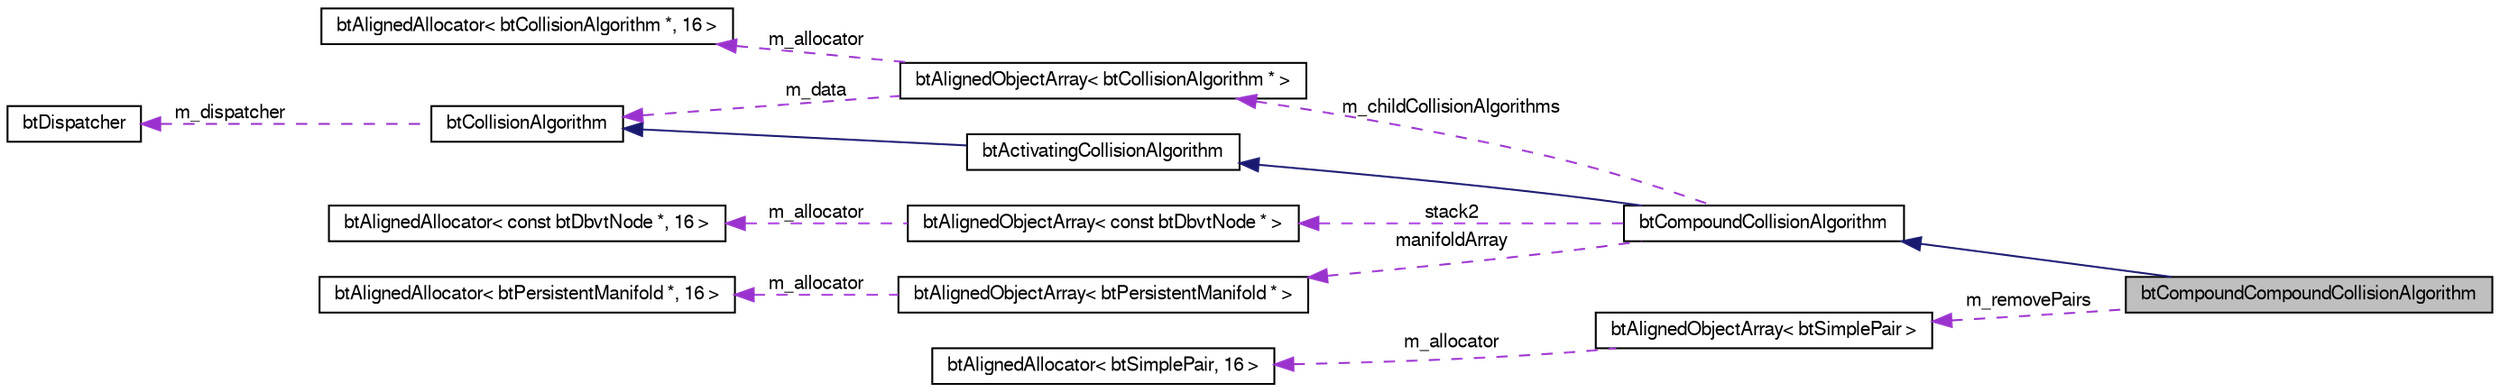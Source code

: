 digraph G
{
  bgcolor="transparent";
  edge [fontname="FreeSans",fontsize=10,labelfontname="FreeSans",labelfontsize=10];
  node [fontname="FreeSans",fontsize=10,shape=record];
  rankdir=LR;
  Node1 [label="btCompoundCompoundCollisionAlgorithm",height=0.2,width=0.4,color="black", fillcolor="grey75", style="filled" fontcolor="black"];
  Node2 -> Node1 [dir=back,color="midnightblue",fontsize=10,style="solid"];
  Node2 [label="btCompoundCollisionAlgorithm",height=0.2,width=0.4,color="black",URL="$classbt_compound_collision_algorithm.html",tooltip="btCompoundCollisionAlgorithm supports collision between CompoundCollisionShapes and..."];
  Node3 -> Node2 [dir=back,color="midnightblue",fontsize=10,style="solid"];
  Node3 [label="btActivatingCollisionAlgorithm",height=0.2,width=0.4,color="black",URL="$classbt_activating_collision_algorithm.html",tooltip="This class is not enabled yet (work-in-progress) to more aggressively activate objects..."];
  Node4 -> Node3 [dir=back,color="midnightblue",fontsize=10,style="solid"];
  Node4 [label="btCollisionAlgorithm",height=0.2,width=0.4,color="black",URL="$classbt_collision_algorithm.html"];
  Node5 -> Node4 [dir=back,color="darkorchid3",fontsize=10,style="dashed",label="m_dispatcher"];
  Node5 [label="btDispatcher",height=0.2,width=0.4,color="black",URL="$classbt_dispatcher.html"];
  Node6 -> Node2 [dir=back,color="darkorchid3",fontsize=10,style="dashed",label="stack2"];
  Node6 [label="btAlignedObjectArray\< const btDbvtNode * \>",height=0.2,width=0.4,color="black",URL="$classbt_aligned_object_array.html"];
  Node7 -> Node6 [dir=back,color="darkorchid3",fontsize=10,style="dashed",label="m_allocator"];
  Node7 [label="btAlignedAllocator\< const btDbvtNode *, 16 \>",height=0.2,width=0.4,color="black",URL="$classbt_aligned_allocator.html"];
  Node8 -> Node2 [dir=back,color="darkorchid3",fontsize=10,style="dashed",label="m_childCollisionAlgorithms"];
  Node8 [label="btAlignedObjectArray\< btCollisionAlgorithm * \>",height=0.2,width=0.4,color="black",URL="$classbt_aligned_object_array.html"];
  Node4 -> Node8 [dir=back,color="darkorchid3",fontsize=10,style="dashed",label="m_data"];
  Node9 -> Node8 [dir=back,color="darkorchid3",fontsize=10,style="dashed",label="m_allocator"];
  Node9 [label="btAlignedAllocator\< btCollisionAlgorithm *, 16 \>",height=0.2,width=0.4,color="black",URL="$classbt_aligned_allocator.html"];
  Node10 -> Node2 [dir=back,color="darkorchid3",fontsize=10,style="dashed",label="manifoldArray"];
  Node10 [label="btAlignedObjectArray\< btPersistentManifold * \>",height=0.2,width=0.4,color="black",URL="$classbt_aligned_object_array.html"];
  Node11 -> Node10 [dir=back,color="darkorchid3",fontsize=10,style="dashed",label="m_allocator"];
  Node11 [label="btAlignedAllocator\< btPersistentManifold *, 16 \>",height=0.2,width=0.4,color="black",URL="$classbt_aligned_allocator.html"];
  Node12 -> Node1 [dir=back,color="darkorchid3",fontsize=10,style="dashed",label="m_removePairs"];
  Node12 [label="btAlignedObjectArray\< btSimplePair \>",height=0.2,width=0.4,color="black",URL="$classbt_aligned_object_array.html"];
  Node13 -> Node12 [dir=back,color="darkorchid3",fontsize=10,style="dashed",label="m_allocator"];
  Node13 [label="btAlignedAllocator\< btSimplePair, 16 \>",height=0.2,width=0.4,color="black",URL="$classbt_aligned_allocator.html"];
}
